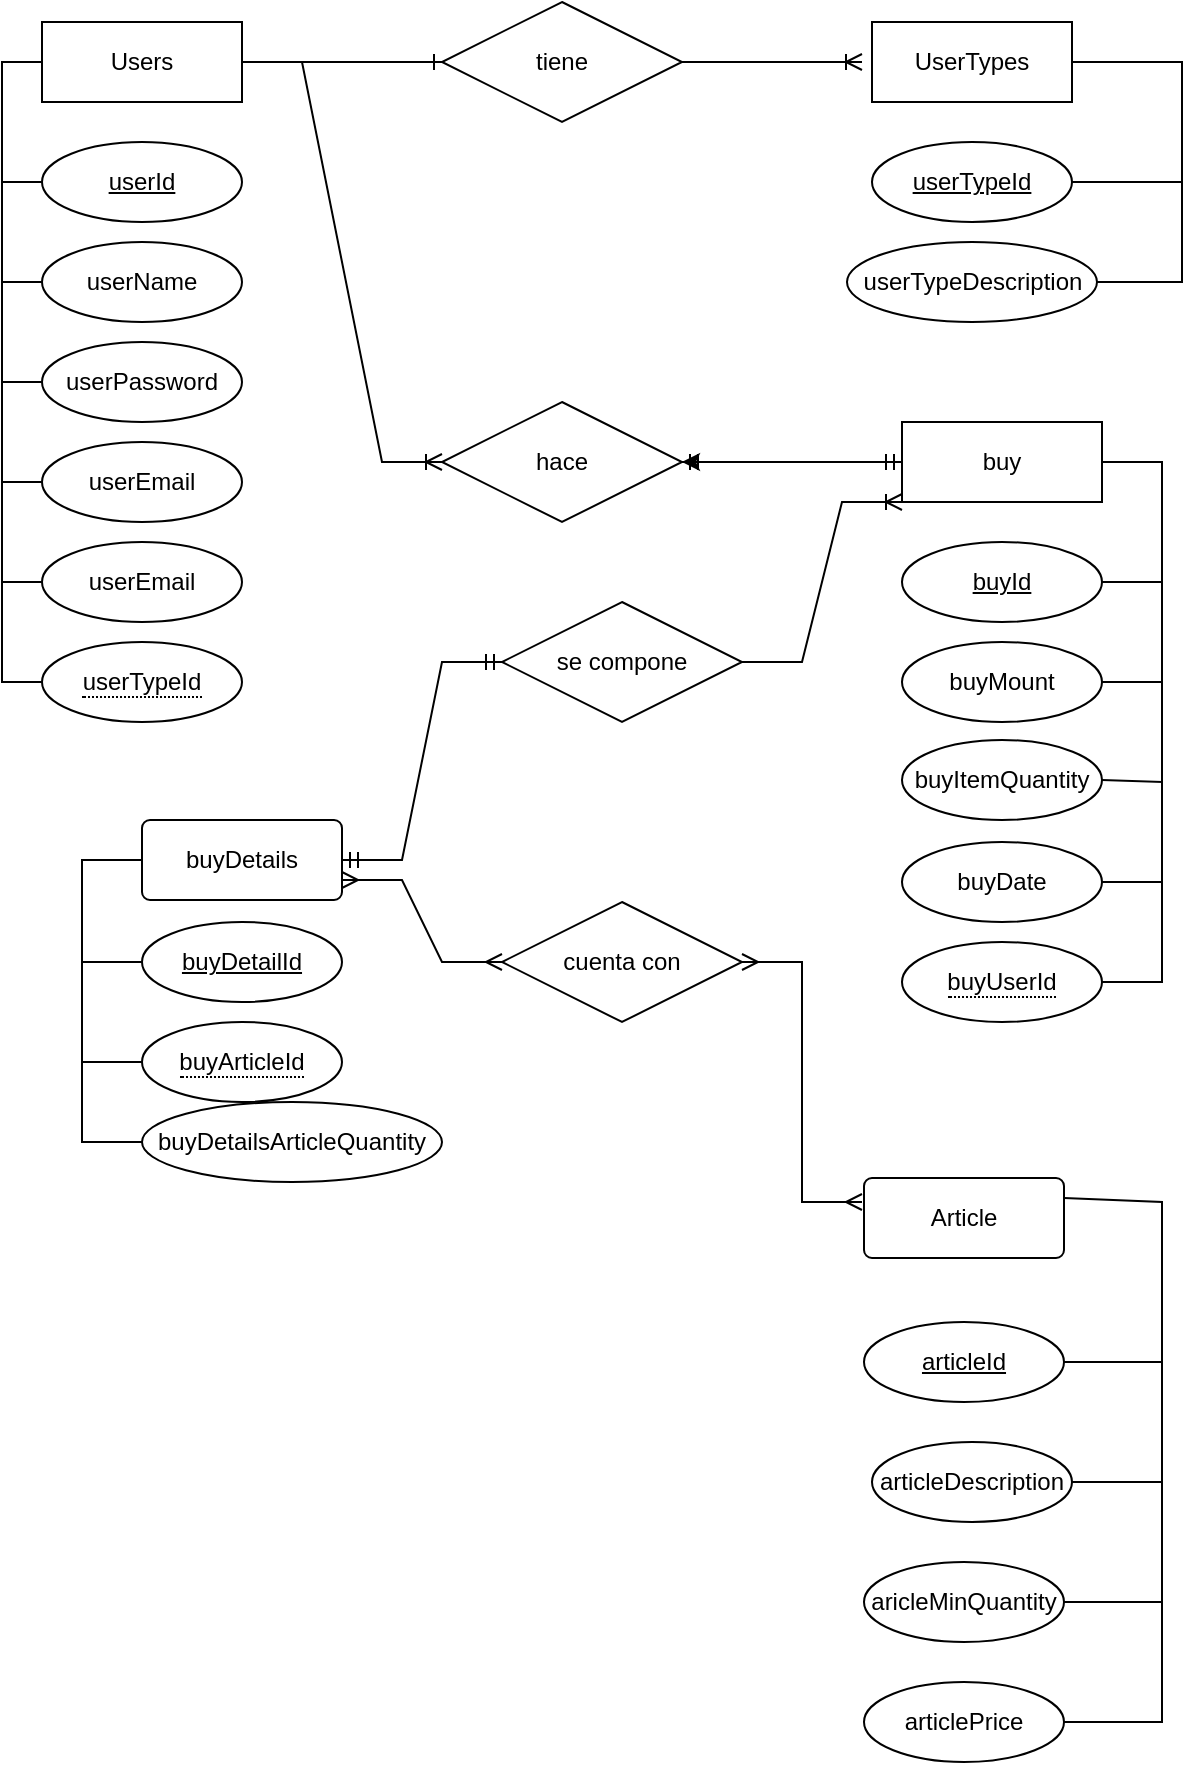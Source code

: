 <mxfile version="20.5.3" type="device"><diagram id="R2lEEEUBdFMjLlhIrx00" name="Page-1"><mxGraphModel dx="1384" dy="772" grid="1" gridSize="30" guides="1" tooltips="1" connect="1" arrows="1" fold="1" page="1" pageScale="1" pageWidth="850" pageHeight="1100" math="0" shadow="0" extFonts="Permanent Marker^https://fonts.googleapis.com/css?family=Permanent+Marker"><root><mxCell id="0"/><mxCell id="1" parent="0"/><mxCell id="iz3OfNx--ajAL_2noXv3-14" value="Users" style="whiteSpace=wrap;html=1;align=center;" vertex="1" parent="1"><mxGeometry x="40" y="70" width="100" height="40" as="geometry"/></mxCell><mxCell id="iz3OfNx--ajAL_2noXv3-16" value="UserTypes" style="whiteSpace=wrap;html=1;align=center;" vertex="1" parent="1"><mxGeometry x="455" y="70" width="100" height="40" as="geometry"/></mxCell><mxCell id="iz3OfNx--ajAL_2noXv3-23" value="tiene" style="shape=rhombus;perimeter=rhombusPerimeter;whiteSpace=wrap;html=1;align=center;" vertex="1" parent="1"><mxGeometry x="240" y="60" width="120" height="60" as="geometry"/></mxCell><mxCell id="iz3OfNx--ajAL_2noXv3-25" value="userId" style="ellipse;whiteSpace=wrap;html=1;align=center;fontStyle=4;" vertex="1" parent="1"><mxGeometry x="40" y="130" width="100" height="40" as="geometry"/></mxCell><mxCell id="iz3OfNx--ajAL_2noXv3-26" value="userName" style="ellipse;whiteSpace=wrap;html=1;align=center;" vertex="1" parent="1"><mxGeometry x="40" y="180" width="100" height="40" as="geometry"/></mxCell><mxCell id="iz3OfNx--ajAL_2noXv3-27" value="userPassword" style="ellipse;whiteSpace=wrap;html=1;align=center;" vertex="1" parent="1"><mxGeometry x="40" y="230" width="100" height="40" as="geometry"/></mxCell><mxCell id="iz3OfNx--ajAL_2noXv3-28" value="userEmail" style="ellipse;whiteSpace=wrap;html=1;align=center;" vertex="1" parent="1"><mxGeometry x="40" y="280" width="100" height="40" as="geometry"/></mxCell><mxCell id="iz3OfNx--ajAL_2noXv3-29" value="userEmail" style="ellipse;whiteSpace=wrap;html=1;align=center;" vertex="1" parent="1"><mxGeometry x="40" y="330" width="100" height="40" as="geometry"/></mxCell><mxCell id="iz3OfNx--ajAL_2noXv3-30" value="&lt;span style=&quot;border-bottom: 1px dotted&quot;&gt;userTypeId&lt;/span&gt;" style="ellipse;whiteSpace=wrap;html=1;align=center;" vertex="1" parent="1"><mxGeometry x="40" y="380" width="100" height="40" as="geometry"/></mxCell><mxCell id="iz3OfNx--ajAL_2noXv3-32" value="" style="endArrow=none;html=1;rounded=0;entryX=0;entryY=0.5;entryDx=0;entryDy=0;exitX=0;exitY=0.5;exitDx=0;exitDy=0;" edge="1" parent="1" source="iz3OfNx--ajAL_2noXv3-25" target="iz3OfNx--ajAL_2noXv3-14"><mxGeometry width="50" height="50" relative="1" as="geometry"><mxPoint x="20" y="400" as="sourcePoint"/><mxPoint x="450" y="280" as="targetPoint"/><Array as="points"><mxPoint x="20" y="150"/><mxPoint x="20" y="90"/></Array></mxGeometry></mxCell><mxCell id="iz3OfNx--ajAL_2noXv3-33" value="" style="endArrow=none;html=1;rounded=0;exitX=0;exitY=0.5;exitDx=0;exitDy=0;" edge="1" parent="1" source="iz3OfNx--ajAL_2noXv3-26"><mxGeometry width="50" height="50" relative="1" as="geometry"><mxPoint x="20" y="200" as="sourcePoint"/><mxPoint x="20" y="150" as="targetPoint"/><Array as="points"><mxPoint x="20" y="200"/></Array></mxGeometry></mxCell><mxCell id="iz3OfNx--ajAL_2noXv3-34" value="" style="endArrow=none;html=1;rounded=0;exitX=0;exitY=0.5;exitDx=0;exitDy=0;" edge="1" parent="1" source="iz3OfNx--ajAL_2noXv3-27"><mxGeometry width="50" height="50" relative="1" as="geometry"><mxPoint x="20" y="270" as="sourcePoint"/><mxPoint x="20" y="200" as="targetPoint"/><Array as="points"><mxPoint x="20" y="250"/></Array></mxGeometry></mxCell><mxCell id="iz3OfNx--ajAL_2noXv3-35" value="" style="endArrow=none;html=1;rounded=0;exitX=0;exitY=0.5;exitDx=0;exitDy=0;" edge="1" parent="1" source="iz3OfNx--ajAL_2noXv3-28"><mxGeometry width="50" height="50" relative="1" as="geometry"><mxPoint x="20" y="320" as="sourcePoint"/><mxPoint x="20" y="250" as="targetPoint"/><Array as="points"><mxPoint x="20" y="300"/></Array></mxGeometry></mxCell><mxCell id="iz3OfNx--ajAL_2noXv3-36" value="" style="endArrow=none;html=1;rounded=0;exitX=0;exitY=0.5;exitDx=0;exitDy=0;" edge="1" parent="1" source="iz3OfNx--ajAL_2noXv3-29"><mxGeometry width="50" height="50" relative="1" as="geometry"><mxPoint x="400" y="330" as="sourcePoint"/><mxPoint x="20" y="300" as="targetPoint"/><Array as="points"><mxPoint x="20" y="350"/></Array></mxGeometry></mxCell><mxCell id="iz3OfNx--ajAL_2noXv3-37" value="" style="endArrow=none;html=1;rounded=0;exitX=0;exitY=0.5;exitDx=0;exitDy=0;" edge="1" parent="1" source="iz3OfNx--ajAL_2noXv3-30"><mxGeometry width="50" height="50" relative="1" as="geometry"><mxPoint x="400" y="330" as="sourcePoint"/><mxPoint x="20" y="350" as="targetPoint"/><Array as="points"><mxPoint x="20" y="400"/></Array></mxGeometry></mxCell><mxCell id="iz3OfNx--ajAL_2noXv3-38" value="userTypeDescription" style="ellipse;whiteSpace=wrap;html=1;align=center;" vertex="1" parent="1"><mxGeometry x="442.5" y="180" width="125" height="40" as="geometry"/></mxCell><mxCell id="iz3OfNx--ajAL_2noXv3-39" value="userTypeId" style="ellipse;whiteSpace=wrap;html=1;align=center;fontStyle=4;" vertex="1" parent="1"><mxGeometry x="455" y="130" width="100" height="40" as="geometry"/></mxCell><mxCell id="iz3OfNx--ajAL_2noXv3-40" value="" style="endArrow=none;html=1;rounded=0;exitX=1;exitY=0.5;exitDx=0;exitDy=0;entryX=1;entryY=0.5;entryDx=0;entryDy=0;" edge="1" parent="1" source="iz3OfNx--ajAL_2noXv3-39" target="iz3OfNx--ajAL_2noXv3-16"><mxGeometry width="50" height="50" relative="1" as="geometry"><mxPoint x="580" y="150" as="sourcePoint"/><mxPoint x="560" y="90" as="targetPoint"/><Array as="points"><mxPoint x="610" y="150"/><mxPoint x="610" y="90"/></Array></mxGeometry></mxCell><mxCell id="iz3OfNx--ajAL_2noXv3-41" value="" style="endArrow=none;html=1;rounded=0;exitX=1;exitY=0.5;exitDx=0;exitDy=0;" edge="1" parent="1" source="iz3OfNx--ajAL_2noXv3-38"><mxGeometry width="50" height="50" relative="1" as="geometry"><mxPoint x="400" y="330" as="sourcePoint"/><mxPoint x="610" y="150" as="targetPoint"/><Array as="points"><mxPoint x="610" y="200"/></Array></mxGeometry></mxCell><mxCell id="iz3OfNx--ajAL_2noXv3-45" value="hace" style="shape=rhombus;perimeter=rhombusPerimeter;whiteSpace=wrap;html=1;align=center;" vertex="1" parent="1"><mxGeometry x="240" y="260" width="120" height="60" as="geometry"/></mxCell><mxCell id="iz3OfNx--ajAL_2noXv3-49" value="" style="edgeStyle=orthogonalEdgeStyle;rounded=0;orthogonalLoop=1;jettySize=auto;html=1;" edge="1" parent="1" source="iz3OfNx--ajAL_2noXv3-46" target="iz3OfNx--ajAL_2noXv3-45"><mxGeometry relative="1" as="geometry"/></mxCell><mxCell id="iz3OfNx--ajAL_2noXv3-46" value="buy" style="whiteSpace=wrap;html=1;align=center;" vertex="1" parent="1"><mxGeometry x="470" y="270" width="100" height="40" as="geometry"/></mxCell><mxCell id="iz3OfNx--ajAL_2noXv3-47" value="" style="edgeStyle=entityRelationEdgeStyle;fontSize=12;html=1;endArrow=ERoneToMany;rounded=0;exitX=1;exitY=0.5;exitDx=0;exitDy=0;entryX=0;entryY=0.5;entryDx=0;entryDy=0;" edge="1" parent="1" source="iz3OfNx--ajAL_2noXv3-14" target="iz3OfNx--ajAL_2noXv3-45"><mxGeometry width="100" height="100" relative="1" as="geometry"><mxPoint x="360" y="400" as="sourcePoint"/><mxPoint x="460" y="300" as="targetPoint"/></mxGeometry></mxCell><mxCell id="iz3OfNx--ajAL_2noXv3-48" value="" style="edgeStyle=entityRelationEdgeStyle;fontSize=12;html=1;endArrow=ERmandOne;startArrow=ERmandOne;rounded=0;exitX=1;exitY=0.5;exitDx=0;exitDy=0;entryX=0;entryY=0.5;entryDx=0;entryDy=0;" edge="1" parent="1" source="iz3OfNx--ajAL_2noXv3-45" target="iz3OfNx--ajAL_2noXv3-46"><mxGeometry width="100" height="100" relative="1" as="geometry"><mxPoint x="360" y="400" as="sourcePoint"/><mxPoint x="460" y="300" as="targetPoint"/></mxGeometry></mxCell><mxCell id="iz3OfNx--ajAL_2noXv3-53" value="" style="edgeStyle=entityRelationEdgeStyle;fontSize=12;html=1;endArrow=ERone;endFill=1;rounded=0;entryX=0;entryY=0.5;entryDx=0;entryDy=0;" edge="1" parent="1" target="iz3OfNx--ajAL_2noXv3-23"><mxGeometry width="100" height="100" relative="1" as="geometry"><mxPoint x="150" y="90" as="sourcePoint"/><mxPoint x="460" y="300" as="targetPoint"/></mxGeometry></mxCell><mxCell id="iz3OfNx--ajAL_2noXv3-54" value="" style="edgeStyle=entityRelationEdgeStyle;fontSize=12;html=1;endArrow=ERoneToMany;rounded=0;exitX=1;exitY=0.5;exitDx=0;exitDy=0;" edge="1" parent="1" source="iz3OfNx--ajAL_2noXv3-23"><mxGeometry width="100" height="100" relative="1" as="geometry"><mxPoint x="360" y="400" as="sourcePoint"/><mxPoint x="450" y="90" as="targetPoint"/></mxGeometry></mxCell><mxCell id="iz3OfNx--ajAL_2noXv3-56" value="buyId" style="ellipse;whiteSpace=wrap;html=1;align=center;fontStyle=4;" vertex="1" parent="1"><mxGeometry x="470" y="330" width="100" height="40" as="geometry"/></mxCell><mxCell id="iz3OfNx--ajAL_2noXv3-58" value="buyMount" style="ellipse;whiteSpace=wrap;html=1;align=center;" vertex="1" parent="1"><mxGeometry x="470" y="380" width="100" height="40" as="geometry"/></mxCell><mxCell id="iz3OfNx--ajAL_2noXv3-59" value="buyItemQuantity" style="ellipse;whiteSpace=wrap;html=1;align=center;" vertex="1" parent="1"><mxGeometry x="470" y="429" width="100" height="40" as="geometry"/></mxCell><mxCell id="iz3OfNx--ajAL_2noXv3-60" value="buyDate" style="ellipse;whiteSpace=wrap;html=1;align=center;" vertex="1" parent="1"><mxGeometry x="470" y="480" width="100" height="40" as="geometry"/></mxCell><mxCell id="iz3OfNx--ajAL_2noXv3-62" value="" style="endArrow=none;html=1;rounded=0;entryX=1;entryY=0.5;entryDx=0;entryDy=0;exitX=1;exitY=0.5;exitDx=0;exitDy=0;" edge="1" parent="1" source="iz3OfNx--ajAL_2noXv3-56" target="iz3OfNx--ajAL_2noXv3-46"><mxGeometry width="50" height="50" relative="1" as="geometry"><mxPoint x="600" y="350" as="sourcePoint"/><mxPoint x="440" y="300" as="targetPoint"/><Array as="points"><mxPoint x="600" y="350"/><mxPoint x="600" y="290"/></Array></mxGeometry></mxCell><mxCell id="iz3OfNx--ajAL_2noXv3-63" value="" style="endArrow=none;html=1;rounded=0;exitX=1;exitY=0.5;exitDx=0;exitDy=0;" edge="1" parent="1" source="iz3OfNx--ajAL_2noXv3-58"><mxGeometry width="50" height="50" relative="1" as="geometry"><mxPoint x="600" y="390" as="sourcePoint"/><mxPoint x="600" y="330" as="targetPoint"/><Array as="points"><mxPoint x="600" y="400"/></Array></mxGeometry></mxCell><mxCell id="iz3OfNx--ajAL_2noXv3-64" value="" style="endArrow=none;html=1;rounded=0;exitX=1;exitY=0.5;exitDx=0;exitDy=0;" edge="1" parent="1" source="iz3OfNx--ajAL_2noXv3-59"><mxGeometry width="50" height="50" relative="1" as="geometry"><mxPoint x="390" y="350" as="sourcePoint"/><mxPoint x="600" y="390" as="targetPoint"/><Array as="points"><mxPoint x="600" y="450"/></Array></mxGeometry></mxCell><mxCell id="iz3OfNx--ajAL_2noXv3-65" value="" style="endArrow=none;html=1;rounded=0;exitX=1;exitY=0.5;exitDx=0;exitDy=0;" edge="1" parent="1" source="iz3OfNx--ajAL_2noXv3-60"><mxGeometry width="50" height="50" relative="1" as="geometry"><mxPoint x="390" y="350" as="sourcePoint"/><mxPoint x="600" y="450" as="targetPoint"/><Array as="points"><mxPoint x="600" y="500"/></Array></mxGeometry></mxCell><mxCell id="iz3OfNx--ajAL_2noXv3-66" value="" style="endArrow=none;html=1;rounded=0;" edge="1" parent="1"><mxGeometry width="50" height="50" relative="1" as="geometry"><mxPoint x="570" y="550" as="sourcePoint"/><mxPoint x="600" y="480" as="targetPoint"/><Array as="points"><mxPoint x="600" y="550"/></Array></mxGeometry></mxCell><mxCell id="iz3OfNx--ajAL_2noXv3-67" value="buyDetails" style="rounded=1;arcSize=10;whiteSpace=wrap;html=1;align=center;" vertex="1" parent="1"><mxGeometry x="90" y="469" width="100" height="40" as="geometry"/></mxCell><mxCell id="iz3OfNx--ajAL_2noXv3-68" value="se compone" style="shape=rhombus;perimeter=rhombusPerimeter;whiteSpace=wrap;html=1;align=center;" vertex="1" parent="1"><mxGeometry x="270" y="360" width="120" height="60" as="geometry"/></mxCell><mxCell id="iz3OfNx--ajAL_2noXv3-69" value="" style="edgeStyle=entityRelationEdgeStyle;fontSize=12;html=1;endArrow=ERoneToMany;rounded=0;exitX=1;exitY=0.5;exitDx=0;exitDy=0;entryX=0;entryY=1;entryDx=0;entryDy=0;" edge="1" parent="1" source="iz3OfNx--ajAL_2noXv3-68" target="iz3OfNx--ajAL_2noXv3-46"><mxGeometry width="100" height="100" relative="1" as="geometry"><mxPoint x="360" y="370" as="sourcePoint"/><mxPoint x="465" y="310" as="targetPoint"/></mxGeometry></mxCell><mxCell id="iz3OfNx--ajAL_2noXv3-72" value="" style="edgeStyle=entityRelationEdgeStyle;fontSize=12;html=1;endArrow=ERmandOne;startArrow=ERmandOne;rounded=0;exitX=1;exitY=0.5;exitDx=0;exitDy=0;entryX=0;entryY=0.5;entryDx=0;entryDy=0;" edge="1" parent="1" source="iz3OfNx--ajAL_2noXv3-67" target="iz3OfNx--ajAL_2noXv3-68"><mxGeometry width="100" height="100" relative="1" as="geometry"><mxPoint x="360" y="370" as="sourcePoint"/><mxPoint x="330" y="420" as="targetPoint"/></mxGeometry></mxCell><mxCell id="iz3OfNx--ajAL_2noXv3-73" value="buyDetailId" style="ellipse;whiteSpace=wrap;html=1;align=center;fontStyle=4;" vertex="1" parent="1"><mxGeometry x="90" y="520" width="100" height="40" as="geometry"/></mxCell><mxCell id="iz3OfNx--ajAL_2noXv3-77" value="buyDetailsArticleQuantity" style="ellipse;whiteSpace=wrap;html=1;align=center;" vertex="1" parent="1"><mxGeometry x="90" y="610" width="150" height="40" as="geometry"/></mxCell><mxCell id="iz3OfNx--ajAL_2noXv3-78" value="" style="endArrow=none;html=1;rounded=0;entryX=0;entryY=0.5;entryDx=0;entryDy=0;exitX=0;exitY=0.5;exitDx=0;exitDy=0;" edge="1" parent="1" source="iz3OfNx--ajAL_2noXv3-73" target="iz3OfNx--ajAL_2noXv3-67"><mxGeometry width="50" height="50" relative="1" as="geometry"><mxPoint x="60" y="570" as="sourcePoint"/><mxPoint x="440" y="570" as="targetPoint"/><Array as="points"><mxPoint x="60" y="540"/><mxPoint x="60" y="489"/></Array></mxGeometry></mxCell><mxCell id="iz3OfNx--ajAL_2noXv3-79" value="" style="endArrow=none;html=1;rounded=0;exitX=0;exitY=0.5;exitDx=0;exitDy=0;" edge="1" parent="1"><mxGeometry width="50" height="50" relative="1" as="geometry"><mxPoint x="90" y="590" as="sourcePoint"/><mxPoint x="60" y="540" as="targetPoint"/><Array as="points"><mxPoint x="60" y="590"/></Array></mxGeometry></mxCell><mxCell id="iz3OfNx--ajAL_2noXv3-80" value="" style="endArrow=none;html=1;rounded=0;exitX=0;exitY=0.5;exitDx=0;exitDy=0;" edge="1" parent="1" source="iz3OfNx--ajAL_2noXv3-77"><mxGeometry width="50" height="50" relative="1" as="geometry"><mxPoint x="60" y="690" as="sourcePoint"/><mxPoint x="60" y="570" as="targetPoint"/><Array as="points"><mxPoint x="60" y="630"/></Array></mxGeometry></mxCell><mxCell id="iz3OfNx--ajAL_2noXv3-83" value="&lt;span style=&quot;border-bottom: 1px dotted&quot;&gt;buyUserId&lt;/span&gt;" style="ellipse;whiteSpace=wrap;html=1;align=center;" vertex="1" parent="1"><mxGeometry x="470" y="530" width="100" height="40" as="geometry"/></mxCell><mxCell id="iz3OfNx--ajAL_2noXv3-84" value="&lt;span style=&quot;border-bottom: 1px dotted&quot;&gt;buyArticleId&lt;/span&gt;" style="ellipse;whiteSpace=wrap;html=1;align=center;" vertex="1" parent="1"><mxGeometry x="90" y="570" width="100" height="40" as="geometry"/></mxCell><mxCell id="iz3OfNx--ajAL_2noXv3-85" value="Article" style="rounded=1;arcSize=10;whiteSpace=wrap;html=1;align=center;" vertex="1" parent="1"><mxGeometry x="451" y="648" width="100" height="40" as="geometry"/></mxCell><mxCell id="iz3OfNx--ajAL_2noXv3-86" value="cuenta con" style="shape=rhombus;perimeter=rhombusPerimeter;whiteSpace=wrap;html=1;align=center;" vertex="1" parent="1"><mxGeometry x="270" y="510" width="120" height="60" as="geometry"/></mxCell><mxCell id="iz3OfNx--ajAL_2noXv3-88" value="" style="edgeStyle=entityRelationEdgeStyle;fontSize=12;html=1;endArrow=ERmany;startArrow=ERmany;rounded=0;exitX=1;exitY=0.75;exitDx=0;exitDy=0;entryX=0;entryY=0.5;entryDx=0;entryDy=0;" edge="1" parent="1" source="iz3OfNx--ajAL_2noXv3-67" target="iz3OfNx--ajAL_2noXv3-86"><mxGeometry width="100" height="100" relative="1" as="geometry"><mxPoint x="210" y="480" as="sourcePoint"/><mxPoint x="460" y="360" as="targetPoint"/></mxGeometry></mxCell><mxCell id="iz3OfNx--ajAL_2noXv3-91" value="" style="edgeStyle=entityRelationEdgeStyle;fontSize=12;html=1;endArrow=ERmany;startArrow=ERmany;rounded=0;exitX=1;exitY=0.5;exitDx=0;exitDy=0;" edge="1" parent="1" source="iz3OfNx--ajAL_2noXv3-86"><mxGeometry width="100" height="100" relative="1" as="geometry"><mxPoint x="360" y="460" as="sourcePoint"/><mxPoint x="450" y="660" as="targetPoint"/></mxGeometry></mxCell><mxCell id="iz3OfNx--ajAL_2noXv3-92" value="articleId" style="ellipse;whiteSpace=wrap;html=1;align=center;fontStyle=4;" vertex="1" parent="1"><mxGeometry x="451" y="720" width="100" height="40" as="geometry"/></mxCell><mxCell id="iz3OfNx--ajAL_2noXv3-93" value="articleDescription" style="ellipse;whiteSpace=wrap;html=1;align=center;" vertex="1" parent="1"><mxGeometry x="455" y="780" width="100" height="40" as="geometry"/></mxCell><mxCell id="iz3OfNx--ajAL_2noXv3-94" value="aricleMinQuantity" style="ellipse;whiteSpace=wrap;html=1;align=center;" vertex="1" parent="1"><mxGeometry x="451" y="840" width="100" height="40" as="geometry"/></mxCell><mxCell id="iz3OfNx--ajAL_2noXv3-95" value="articlePrice" style="ellipse;whiteSpace=wrap;html=1;align=center;" vertex="1" parent="1"><mxGeometry x="451" y="900" width="100" height="40" as="geometry"/></mxCell><mxCell id="iz3OfNx--ajAL_2noXv3-96" value="" style="endArrow=none;html=1;rounded=0;exitX=1;exitY=0.5;exitDx=0;exitDy=0;entryX=1;entryY=0.25;entryDx=0;entryDy=0;" edge="1" parent="1" source="iz3OfNx--ajAL_2noXv3-92" target="iz3OfNx--ajAL_2noXv3-85"><mxGeometry width="50" height="50" relative="1" as="geometry"><mxPoint x="600" y="750" as="sourcePoint"/><mxPoint x="570" y="660" as="targetPoint"/><Array as="points"><mxPoint x="600" y="740"/><mxPoint x="600" y="660"/></Array></mxGeometry></mxCell><mxCell id="iz3OfNx--ajAL_2noXv3-99" value="" style="endArrow=none;html=1;rounded=0;exitX=1;exitY=0.5;exitDx=0;exitDy=0;" edge="1" parent="1" source="iz3OfNx--ajAL_2noXv3-93"><mxGeometry width="50" height="50" relative="1" as="geometry"><mxPoint x="570" y="780" as="sourcePoint"/><mxPoint x="600" y="720" as="targetPoint"/><Array as="points"><mxPoint x="600" y="800"/></Array></mxGeometry></mxCell><mxCell id="iz3OfNx--ajAL_2noXv3-100" value="" style="endArrow=none;html=1;rounded=0;exitX=1;exitY=0.5;exitDx=0;exitDy=0;" edge="1" parent="1" source="iz3OfNx--ajAL_2noXv3-94"><mxGeometry width="50" height="50" relative="1" as="geometry"><mxPoint x="390" y="710" as="sourcePoint"/><mxPoint x="600" y="780" as="targetPoint"/><Array as="points"><mxPoint x="600" y="860"/></Array></mxGeometry></mxCell><mxCell id="iz3OfNx--ajAL_2noXv3-101" value="" style="endArrow=none;html=1;rounded=0;exitX=1;exitY=0.5;exitDx=0;exitDy=0;" edge="1" parent="1" source="iz3OfNx--ajAL_2noXv3-95"><mxGeometry width="50" height="50" relative="1" as="geometry"><mxPoint x="390" y="890" as="sourcePoint"/><mxPoint x="600" y="840" as="targetPoint"/><Array as="points"><mxPoint x="600" y="920"/><mxPoint x="600" y="900"/></Array></mxGeometry></mxCell></root></mxGraphModel></diagram></mxfile>